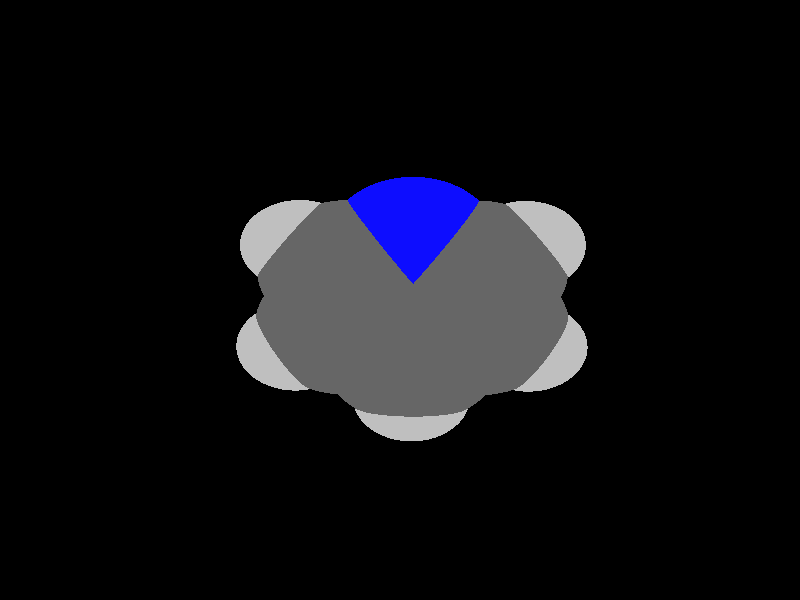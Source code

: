 global_settings {
	ambient_light rgb <0.200000002980232, 0.200000002980232, 0.200000002980232>
	max_trace_level 15
}

background { color rgb <0,0,0> }

camera {
	perspective
	location <2.65763376127258, -2.49959640699442, -19.8995060537779>
	angle 40
	up <0.747008613257709, -0.638702765102745, 0.184490947119101>
	right <0.649406531954986, 0.760434931984796, 0.0031417306500171> * 1
	direction <-0.142299992877698, 0.117462726289608, 0.982829191650116> }

light_source {
	<29.9863364327004, 1.10843758301059, -21.5437335813451>
	color rgb <1, 1, 1>
	fade_distance 50.6213312425007
	fade_power 0
	spotlight
	area_light <20, 0, 0>, <0, 0, 20>, 20, 20
	circular
	orient
	point_at <-29.9863364327004, -1.10843758301059, 21.5437335813451>
}

light_source {
	<-1.71528379775597, -25.2273560580661, 15.6431270954328>
	color rgb <0.300000011920929, 0.300000011920929, 0.300000011920929> shadowless
	fade_distance 50.6213312425007
	fade_power 0
	parallel
	point_at <1.71528379775597, 25.2273560580661, -15.6431270954328>
}

#default {
	finish {ambient 0.5 diffuse 1 specular 0.2 roughness .01 metallic 1}
}

union {
cylinder {
	<1.01983647299015, -0.875987858330329, 0.172185513417638>, 	<0.391463427816544, -1.08256040650032, 0.146691050243337>, 0.075
	pigment { rgbt <0.0500000007450581, 0.0500000007450581, 1, 0> }
}
cylinder {
	<0.391463427816544, -1.08256040650032, 0.146691050243337>, 	<-0.262540146865144, -1.29755878361395, 0.120156700658089>, 0.075
	pigment { rgbt <0.400000005960464, 0.400000005960464, 0.400000005960464, 0> }
}
cylinder {
	<-0.331923073806579, -1.38611488083038, 0.120434360225039>, 	<-0.875979013650264, -0.960010247366472, 0.0699042056707828>, 0.075
	pigment { rgbt <0.400000005960464, 0.400000005960464, 0.400000005960464, 0> }
}
cylinder {
	<-0.193157219923708, -1.20900268639753, 0.119879041091139>, 	<-0.737213159767393, -0.782898052933629, 0.0693488865368828>, 0.075
	pigment { rgbt <0.400000005960464, 0.400000005960464, 0.400000005960464, 0> }
}
cylinder {
	<-0.875979013650264, -0.960010247366472, 0.0699042056707828>, 	<-1.42003495349395, -0.533905613902569, 0.0193740511165262>, 0.075
	pigment { rgbt <0.400000005960464, 0.400000005960464, 0.400000005960464, 0> }
}
cylinder {
	<-0.737213159767393, -0.782898052933629, 0.0693488865368828>, 	<-1.28126909961108, -0.356793419469726, 0.0188187319826261>, 0.075
	pigment { rgbt <0.400000005960464, 0.400000005960464, 0.400000005960464, 0> }
}
cylinder {
	<-1.35065202655251, -0.445349516686148, 0.0190963915495761>, 	<-1.2310949731946, 0.239303732078727, -0.00640950043090835>, 0.075
	pigment { rgbt <0.400000005960464, 0.400000005960464, 0.400000005960464, 0> }
}
cylinder {
	<-1.2310949731946, 0.239303732078727, -0.00640950043090835>, 	<-1.11153791983668, 0.923956980843602, -0.0319153924113928>, 0.075
	pigment { rgbt <0.400000005960464, 0.400000005960464, 0.400000005960464, 0> }
}
cylinder {
	<-1.14885201849378, 1.02985264983149, -0.0389875442067609>, 	<-0.493892826027477, 1.26235904095647, -0.0132234043316212>, 0.075
	pigment { rgbt <0.400000005960464, 0.400000005960464, 0.400000005960464, 0> }
}
cylinder {
	<-1.07422382117958, 0.818061311855719, -0.0248432406160248>, 	<-0.419264628713271, 1.0505677029807, 0.000920899259114928>, 0.075
	pigment { rgbt <0.400000005960464, 0.400000005960464, 0.400000005960464, 0> }
}
cylinder {
	<-0.493892826027477, 1.26235904095647, -0.0132234043316212>, 	<0.16106636643883, 1.49486543208145, 0.0125407355435186>, 0.075
	pigment { rgbt <0.400000005960464, 0.400000005960464, 0.400000005960464, 0> }
}
cylinder {
	<-0.419264628713271, 1.0505677029807, 0.000920899259114928>, 	<0.235694563753036, 1.28307409410568, 0.0266850391342546>, 0.075
	pigment { rgbt <0.400000005960464, 0.400000005960464, 0.400000005960464, 0> }
}
cylinder {
	<0.198380465095933, 1.38896976309357, 0.0196128873388866>, 	<0.709557302395824, 0.923930655939141, 0.0701321676447345>, 0.075
	pigment { rgbt <0.400000005960464, 0.400000005960464, 0.400000005960464, 0> }
}
cylinder {
	<0.709557302395824, 0.923930655939141, 0.0701321676447345>, 	<1.22073413969571, 0.458891548784715, 0.120651447950582>, 0.075
	pigment { rgbt <0.400000005960464, 0.400000005960464, 0.400000005960464, 0> }
}
cylinder {
	<0.908765255381028, -0.859541926792803, 0.165187945648011>, 	<1.00720644381117, -0.205442168432189, 0.13993591195143>, 0.075
	pigment { rgbt <0.0500000007450581, 0.0500000007450581, 1, 0> }
}
cylinder {
	<1.13090769059927, -0.892433789867856, 0.179183081187264>, 	<1.22934887902941, -0.238334031507242, 0.153931047490684>, 0.075
	pigment { rgbt <0.0500000007450581, 0.0500000007450581, 1, 0> }
}
cylinder {
	<1.00720644381117, -0.205442168432189, 0.13993591195143>, 	<1.10966292208659, 0.475337480322242, 0.113653880180956>, 0.075
	pigment { rgbt <0.400000005960464, 0.400000005960464, 0.400000005960464, 0> }
}
cylinder {
	<1.22934887902941, -0.238334031507242, 0.153931047490684>, 	<1.33180535730483, 0.442445617247189, 0.127649015720209>, 0.075
	pigment { rgbt <0.400000005960464, 0.400000005960464, 0.400000005960464, 0> }
}
cylinder {
	<-0.262540146865144, -1.29755878361395, 0.120156700658089>, 	<-0.345008317711414, -1.95646747497534, 0.146529730943069>, 0.075
	pigment { rgbt <0.400000005960464, 0.400000005960464, 0.400000005960464, 0> }
}
cylinder {
	<-0.345008317711414, -1.95646747497534, 0.146529730943069>, 	<-0.397322138067439, -2.37444729139639, 0.163259506254132>, 0.075
	pigment { rgbt <0.75, 0.75, 0.75, 0> }
}
cylinder {
	<-1.35065202655251, -0.445349516686148, 0.0190963915495761>, 	<-1.96827174209191, -0.686663935251261, -0.00416159100176872>, 0.075
	pigment { rgbt <0.400000005960464, 0.400000005960464, 0.400000005960464, 0> }
}
cylinder {
	<-1.96827174209191, -0.686663935251261, -0.00416159100176872>, 	<-2.35969346629777, -0.83959899126384, -0.0189015343726608>, 0.075
	pigment { rgbt <0.75, 0.75, 0.75, 0> }
}
cylinder {
	<-1.11153791983668, 0.923956980843602, -0.0319153924113928>, 	<-1.61791710718855, 1.35159403424981, -0.0804062473805552>, 0.075
	pigment { rgbt <0.400000005960464, 0.400000005960464, 0.400000005960464, 0> }
}
cylinder {
	<-1.61791710718855, 1.35159403424981, -0.0804062473805552>, 	<-1.93913695943378, 1.6228640914338, -0.111166250274623>, 0.075
	pigment { rgbt <0.75, 0.75, 0.75, 0> }
}
cylinder {
	<0.198380465095933, 1.38896976309357, 0.0196128873388866>, 	<0.332873010820475, 2.03828486421561, -0.0033940230809416>, 0.075
	pigment { rgbt <0.400000005960464, 0.400000005960464, 0.400000005960464, 0> }
}
cylinder {
	<0.332873010820475, 2.03828486421561, -0.0033940230809416>, 	<0.418108798649521, 2.44979379874635, -0.0179748470558461>, 0.075
	pigment { rgbt <0.75, 0.75, 0.75, 0> }
}
cylinder {
	<1.22073413969571, 0.458891548784715, 0.120651447950582>, 	<1.85652257572253, 0.650521511068876, 0.147264343010189>, 0.075
	pigment { rgbt <0.400000005960464, 0.400000005960464, 0.400000005960464, 0> }
}
cylinder {
	<1.85652257572253, 0.650521511068876, 0.147264343010189>, 	<2.25983602645038, 0.7720822960285, 0.164146277207393>, 0.075
	pigment { rgbt <0.75, 0.75, 0.75, 0> }
}
sphere {
	<1.01983647299015, -0.875987858330329, 0.172185513417638>, 0.3834
	pigment { rgbt <0.0500000007450581, 0.0500000007450581, 1,0> }
}
sphere {
	<-0.262540146865144, -1.29755878361395, 0.120156700658089>, 0.4104
	pigment { rgbt <0.400000005960464, 0.400000005960464, 0.400000005960464,0> }
}
sphere {
	<-1.35065202655251, -0.445349516686148, 0.0190963915495761>, 0.4104
	pigment { rgbt <0.400000005960464, 0.400000005960464, 0.400000005960464,0> }
}
sphere {
	<-1.11153791983668, 0.923956980843602, -0.0319153924113928>, 0.4104
	pigment { rgbt <0.400000005960464, 0.400000005960464, 0.400000005960464,0> }
}
sphere {
	<0.198380465095933, 1.38896976309357, 0.0196128873388866>, 0.4104
	pigment { rgbt <0.400000005960464, 0.400000005960464, 0.400000005960464,0> }
}
sphere {
	<1.22073413969571, 0.458891548784715, 0.120651447950582>, 0.4104
	pigment { rgbt <0.400000005960464, 0.400000005960464, 0.400000005960464,0> }
}
sphere {
	<-0.397322138067439, -2.37444729139639, 0.163259506254132>, 0.1674
	pigment { rgbt <0.75, 0.75, 0.75,0> }
}
sphere {
	<-2.35969346629777, -0.83959899126384, -0.0189015343726608>, 0.1674
	pigment { rgbt <0.75, 0.75, 0.75,0> }
}
sphere {
	<-1.93913695943378, 1.6228640914338, -0.111166250274623>, 0.1674
	pigment { rgbt <0.75, 0.75, 0.75,0> }
}
sphere {
	<0.418108798649521, 2.44979379874635, -0.0179748470558461>, 0.1674
	pigment { rgbt <0.75, 0.75, 0.75,0> }
}
sphere {
	<2.25983602645038, 0.7720822960285, 0.164146277207393>, 0.1674
	pigment { rgbt <0.75, 0.75, 0.75,0> }
}
}
merge {
}
union {
}
merge {
sphere {
	<1.01983647299015, -0.875987858330329, 0.172185513417638>, 1.549845
	pigment { rgbt <0, 0, 0,0> }
}
sphere {
	<-0.262540146865144, -1.29755878361395, 0.120156700658089>, 1.69983
	pigment { rgbt <0, 0, 0,0> }
}
sphere {
	<-1.35065202655251, -0.445349516686148, 0.0190963915495761>, 1.69983
	pigment { rgbt <0, 0, 0,0> }
}
sphere {
	<-1.11153791983668, 0.923956980843602, -0.0319153924113928>, 1.69983
	pigment { rgbt <0, 0, 0,0> }
}
sphere {
	<0.198380465095933, 1.38896976309357, 0.0196128873388866>, 1.69983
	pigment { rgbt <0, 0, 0,0> }
}
sphere {
	<1.22073413969571, 0.458891548784715, 0.120651447950582>, 1.69983
	pigment { rgbt <0, 0, 0,0> }
}
sphere {
	<-0.397322138067439, -2.37444729139639, 0.163259506254132>, 1.09989
	pigment { rgbt <0, 0, 0,0> }
}
sphere {
	<-2.35969346629777, -0.83959899126384, -0.0189015343726608>, 1.09989
	pigment { rgbt <0, 0, 0,0> }
}
sphere {
	<-1.93913695943378, 1.6228640914338, -0.111166250274623>, 1.09989
	pigment { rgbt <0, 0, 0,0> }
}
sphere {
	<0.418108798649521, 2.44979379874635, -0.0179748470558461>, 1.09989
	pigment { rgbt <0, 0, 0,0> }
}
sphere {
	<2.25983602645038, 0.7720822960285, 0.164146277207393>, 1.09989
	pigment { rgbt <0, 0, 0,0> }
}
sphere {
	<1.01983647299015, -0.875987858330329, 0.172185513417638>, 1.55
	pigment { rgbt <0.0500000007450581, 0.0500000007450581, 1,0.350000023841858> }
}
sphere {
	<-0.262540146865144, -1.29755878361395, 0.120156700658089>, 1.7
	pigment { rgbt <0.400000005960464, 0.400000005960464, 0.400000005960464,0.350000023841858> }
}
sphere {
	<-1.35065202655251, -0.445349516686148, 0.0190963915495761>, 1.7
	pigment { rgbt <0.400000005960464, 0.400000005960464, 0.400000005960464,0.350000023841858> }
}
sphere {
	<-1.11153791983668, 0.923956980843602, -0.0319153924113928>, 1.7
	pigment { rgbt <0.400000005960464, 0.400000005960464, 0.400000005960464,0.350000023841858> }
}
sphere {
	<0.198380465095933, 1.38896976309357, 0.0196128873388866>, 1.7
	pigment { rgbt <0.400000005960464, 0.400000005960464, 0.400000005960464,0.350000023841858> }
}
sphere {
	<1.22073413969571, 0.458891548784715, 0.120651447950582>, 1.7
	pigment { rgbt <0.400000005960464, 0.400000005960464, 0.400000005960464,0.350000023841858> }
}
sphere {
	<-0.397322138067439, -2.37444729139639, 0.163259506254132>, 1.1
	pigment { rgbt <0.75, 0.75, 0.75,0.350000023841858> }
}
sphere {
	<-2.35969346629777, -0.83959899126384, -0.0189015343726608>, 1.1
	pigment { rgbt <0.75, 0.75, 0.75,0.350000023841858> }
}
sphere {
	<-1.93913695943378, 1.6228640914338, -0.111166250274623>, 1.1
	pigment { rgbt <0.75, 0.75, 0.75,0.350000023841858> }
}
sphere {
	<0.418108798649521, 2.44979379874635, -0.0179748470558461>, 1.1
	pigment { rgbt <0.75, 0.75, 0.75,0.350000023841858> }
}
sphere {
	<2.25983602645038, 0.7720822960285, 0.164146277207393>, 1.1
	pigment { rgbt <0.75, 0.75, 0.75,0.350000023841858> }
}
}

